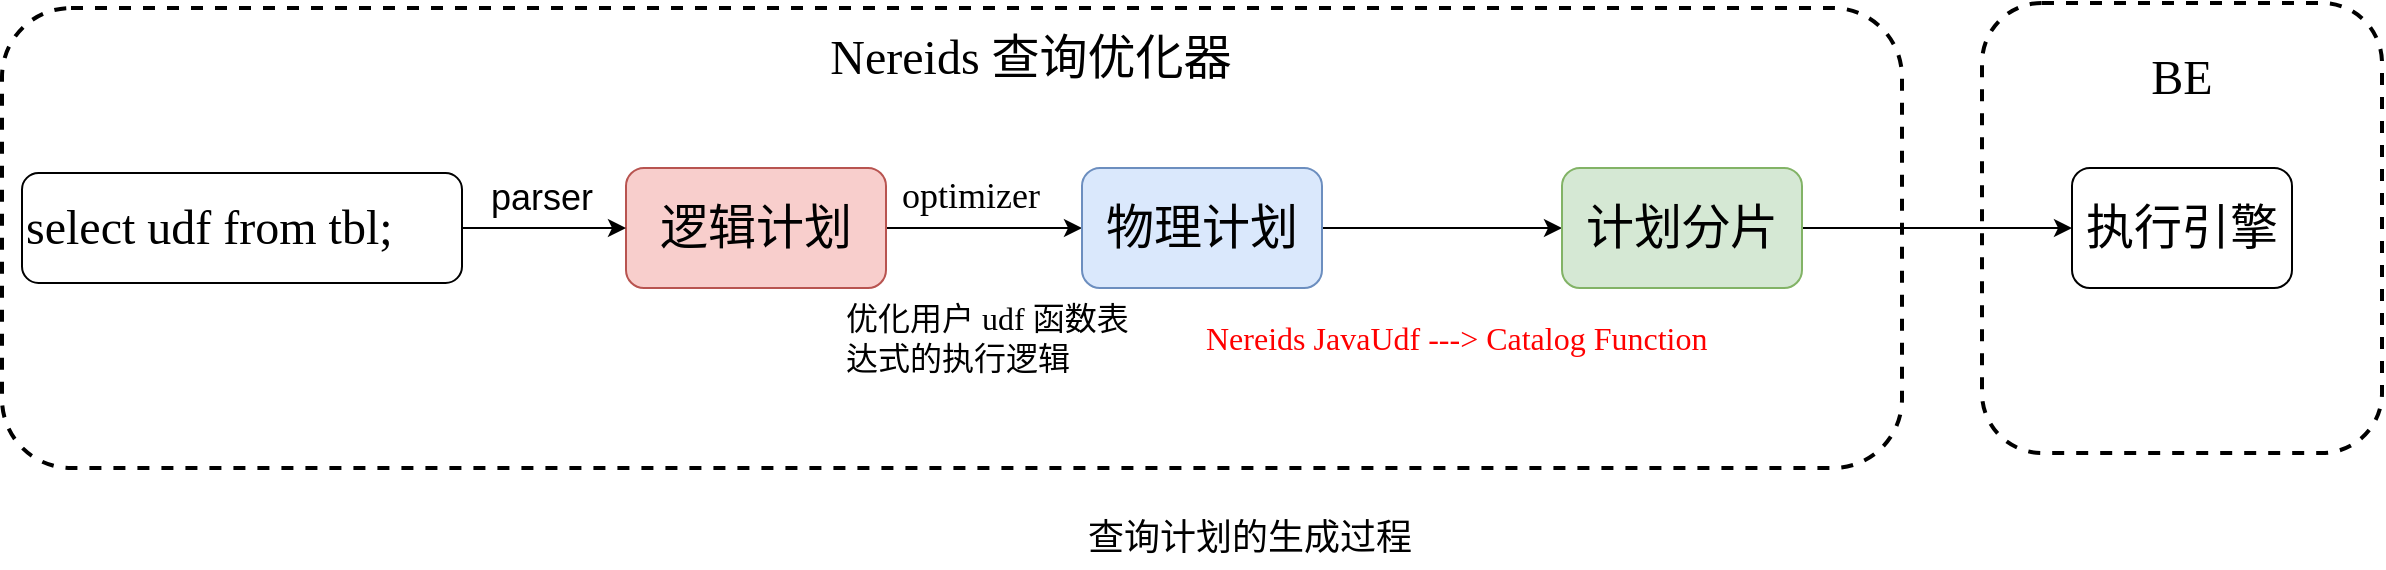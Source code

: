 <mxfile version="24.1.0" type="device" pages="4">
  <diagram name="doris-1" id="I9UAZyholPvYavsODyDd">
    <mxGraphModel dx="2261" dy="836" grid="1" gridSize="10" guides="1" tooltips="1" connect="1" arrows="1" fold="1" page="1" pageScale="1" pageWidth="827" pageHeight="1169" math="0" shadow="0">
      <root>
        <mxCell id="0" />
        <mxCell id="1" parent="0" />
        <mxCell id="Kq8y0riaq3eOxKgUJ4Hc-30" value="" style="rounded=1;whiteSpace=wrap;html=1;fillColor=none;dashed=1;strokeWidth=2;" parent="1" vertex="1">
          <mxGeometry x="920" y="187.5" width="200" height="225" as="geometry" />
        </mxCell>
        <mxCell id="Kq8y0riaq3eOxKgUJ4Hc-13" value="" style="rounded=1;whiteSpace=wrap;html=1;fillColor=none;dashed=1;strokeWidth=2;" parent="1" vertex="1">
          <mxGeometry x="-70" y="190" width="950" height="230" as="geometry" />
        </mxCell>
        <mxCell id="Kq8y0riaq3eOxKgUJ4Hc-14" value="" style="edgeStyle=orthogonalEdgeStyle;rounded=0;orthogonalLoop=1;jettySize=auto;html=1;" parent="1" source="Kq8y0riaq3eOxKgUJ4Hc-15" target="Kq8y0riaq3eOxKgUJ4Hc-17" edge="1">
          <mxGeometry relative="1" as="geometry" />
        </mxCell>
        <mxCell id="Kq8y0riaq3eOxKgUJ4Hc-15" value="逻辑计划" style="rounded=1;whiteSpace=wrap;html=1;fillColor=#f8cecc;fontFamily=阿里巴巴普惠体;fontSize=24;strokeColor=#b85450;" parent="1" vertex="1">
          <mxGeometry x="242" y="270" width="130" height="60" as="geometry" />
        </mxCell>
        <mxCell id="Kq8y0riaq3eOxKgUJ4Hc-16" value="" style="edgeStyle=orthogonalEdgeStyle;rounded=0;orthogonalLoop=1;jettySize=auto;html=1;" parent="1" source="Kq8y0riaq3eOxKgUJ4Hc-17" target="Kq8y0riaq3eOxKgUJ4Hc-18" edge="1">
          <mxGeometry relative="1" as="geometry" />
        </mxCell>
        <mxCell id="Kq8y0riaq3eOxKgUJ4Hc-17" value="物理计划" style="rounded=1;whiteSpace=wrap;html=1;fillColor=#dae8fc;fontFamily=阿里巴巴普惠体;fontSize=24;strokeColor=#6c8ebf;" parent="1" vertex="1">
          <mxGeometry x="470" y="270" width="120" height="60" as="geometry" />
        </mxCell>
        <mxCell id="Kq8y0riaq3eOxKgUJ4Hc-29" value="" style="edgeStyle=orthogonalEdgeStyle;rounded=0;orthogonalLoop=1;jettySize=auto;html=1;" parent="1" source="Kq8y0riaq3eOxKgUJ4Hc-18" target="Kq8y0riaq3eOxKgUJ4Hc-28" edge="1">
          <mxGeometry relative="1" as="geometry" />
        </mxCell>
        <mxCell id="Kq8y0riaq3eOxKgUJ4Hc-18" value="计划分片" style="rounded=1;whiteSpace=wrap;html=1;fillColor=#d5e8d4;fontFamily=阿里巴巴普惠体;fontSize=24;strokeColor=#82b366;" parent="1" vertex="1">
          <mxGeometry x="710" y="270" width="120" height="60" as="geometry" />
        </mxCell>
        <mxCell id="Kq8y0riaq3eOxKgUJ4Hc-19" value="&lt;font style=&quot;font-size: 24px;&quot; face=&quot;阿里巴巴普惠体&quot;&gt;Nereids 查询优化器&lt;/font&gt;" style="text;html=1;align=center;verticalAlign=middle;whiteSpace=wrap;rounded=0;" parent="1" vertex="1">
          <mxGeometry x="329" y="200" width="231" height="30" as="geometry" />
        </mxCell>
        <mxCell id="Kq8y0riaq3eOxKgUJ4Hc-20" value="" style="edgeStyle=orthogonalEdgeStyle;rounded=0;orthogonalLoop=1;jettySize=auto;html=1;" parent="1" source="Kq8y0riaq3eOxKgUJ4Hc-21" target="Kq8y0riaq3eOxKgUJ4Hc-15" edge="1">
          <mxGeometry relative="1" as="geometry" />
        </mxCell>
        <mxCell id="Kq8y0riaq3eOxKgUJ4Hc-21" value="&lt;font face=&quot;阿里巴巴普惠体&quot; style=&quot;font-size: 24px;&quot;&gt;select udf from tbl;&lt;/font&gt;" style="rounded=1;whiteSpace=wrap;html=1;fillColor=none;align=left;" parent="1" vertex="1">
          <mxGeometry x="-60" y="272.5" width="220" height="55" as="geometry" />
        </mxCell>
        <mxCell id="Kq8y0riaq3eOxKgUJ4Hc-22" value="&lt;font face=&quot;阿里巴巴普惠体&quot; style=&quot;font-size: 16px;&quot;&gt;优化用户 udf 函数表达式的执行逻辑&lt;/font&gt;" style="text;html=1;align=left;verticalAlign=middle;whiteSpace=wrap;rounded=0;" parent="1" vertex="1">
          <mxGeometry x="350" y="340" width="156" height="30" as="geometry" />
        </mxCell>
        <mxCell id="Kq8y0riaq3eOxKgUJ4Hc-23" value="&lt;font style=&quot;font-size: 18px;&quot; face=&quot;阿里巴巴普惠体&quot;&gt;查询计划的生成过程&lt;/font&gt;" style="text;html=1;align=center;verticalAlign=middle;whiteSpace=wrap;rounded=0;" parent="1" vertex="1">
          <mxGeometry x="414" y="440" width="280" height="30" as="geometry" />
        </mxCell>
        <mxCell id="Kq8y0riaq3eOxKgUJ4Hc-24" value="&lt;font style=&quot;font-size: 18px;&quot;&gt;parser&lt;/font&gt;" style="text;html=1;align=center;verticalAlign=middle;whiteSpace=wrap;rounded=0;" parent="1" vertex="1">
          <mxGeometry x="170" y="270" width="60" height="30" as="geometry" />
        </mxCell>
        <mxCell id="Kq8y0riaq3eOxKgUJ4Hc-27" value="&lt;font color=&quot;#ff0000&quot; style=&quot;font-size: 16px;&quot;&gt;&lt;font face=&quot;阿里巴巴普惠体&quot; style=&quot;font-size: 16px;&quot;&gt;Nereids JavaUdf&amp;nbsp;&lt;/font&gt;&lt;span style=&quot;background-color: initial; font-family: 阿里巴巴普惠体;&quot;&gt;---&amp;gt; Catalog Function&lt;/span&gt;&lt;/font&gt;" style="text;html=1;align=left;verticalAlign=middle;whiteSpace=wrap;rounded=0;" parent="1" vertex="1">
          <mxGeometry x="530" y="330" width="340" height="50" as="geometry" />
        </mxCell>
        <mxCell id="Kq8y0riaq3eOxKgUJ4Hc-28" value="执行引擎" style="rounded=1;whiteSpace=wrap;html=1;fillColor=none;fontFamily=阿里巴巴普惠体;fontSize=24;" parent="1" vertex="1">
          <mxGeometry x="965" y="270" width="110" height="60" as="geometry" />
        </mxCell>
        <mxCell id="Kq8y0riaq3eOxKgUJ4Hc-31" value="&lt;font style=&quot;font-size: 24px;&quot; face=&quot;阿里巴巴普惠体&quot;&gt;BE&lt;/font&gt;" style="text;html=1;align=center;verticalAlign=middle;whiteSpace=wrap;rounded=0;" parent="1" vertex="1">
          <mxGeometry x="935" y="210" width="170" height="30" as="geometry" />
        </mxCell>
        <mxCell id="CryGEe6n-N_FEWvVCqmS-1" value="&lt;font face=&quot;阿里巴巴普惠体&quot; style=&quot;font-size: 18px;&quot;&gt;optimizer&lt;/font&gt;" style="text;html=1;align=left;verticalAlign=middle;whiteSpace=wrap;rounded=0;" vertex="1" parent="1">
          <mxGeometry x="378" y="269" width="96" height="30" as="geometry" />
        </mxCell>
      </root>
    </mxGraphModel>
  </diagram>
  <diagram id="z9z1p3-_g5BCZ5W2uru1" name="doris-2">
    <mxGraphModel dx="2261" dy="836" grid="1" gridSize="10" guides="1" tooltips="1" connect="1" arrows="1" fold="1" page="1" pageScale="1" pageWidth="827" pageHeight="1169" math="0" shadow="0">
      <root>
        <mxCell id="0" />
        <mxCell id="1" parent="0" />
        <mxCell id="kPFcNVbbVl1tSAIDetyN-2" value="" style="rounded=1;whiteSpace=wrap;html=1;fillColor=none;dashed=1;strokeWidth=2;strokeColor=#FF0000;" parent="1" vertex="1">
          <mxGeometry x="135.5" y="200" width="764.5" height="340" as="geometry" />
        </mxCell>
        <mxCell id="kPFcNVbbVl1tSAIDetyN-3" value="" style="edgeStyle=orthogonalEdgeStyle;rounded=0;orthogonalLoop=1;jettySize=auto;html=1;" parent="1" source="kPFcNVbbVl1tSAIDetyN-4" target="kPFcNVbbVl1tSAIDetyN-6" edge="1">
          <mxGeometry relative="1" as="geometry" />
        </mxCell>
        <mxCell id="kPFcNVbbVl1tSAIDetyN-4" value="数据类型转换" style="rounded=1;whiteSpace=wrap;html=1;fillColor=none;fontFamily=阿里巴巴普惠体;fontSize=24;" parent="1" vertex="1">
          <mxGeometry x="180" y="270" width="160" height="60" as="geometry" />
        </mxCell>
        <mxCell id="kPFcNVbbVl1tSAIDetyN-5" value="" style="edgeStyle=orthogonalEdgeStyle;rounded=0;orthogonalLoop=1;jettySize=auto;html=1;" parent="1" source="kPFcNVbbVl1tSAIDetyN-6" target="kPFcNVbbVl1tSAIDetyN-8" edge="1">
          <mxGeometry relative="1" as="geometry" />
        </mxCell>
        <mxCell id="kPFcNVbbVl1tSAIDetyN-22" value="" style="edgeStyle=orthogonalEdgeStyle;rounded=0;orthogonalLoop=1;jettySize=auto;html=1;" parent="1" edge="1">
          <mxGeometry relative="1" as="geometry">
            <mxPoint x="444" y="330" as="sourcePoint" />
            <mxPoint x="444" y="430" as="targetPoint" />
          </mxGeometry>
        </mxCell>
        <mxCell id="kPFcNVbbVl1tSAIDetyN-6" value="执行 UDF 计算" style="rounded=1;whiteSpace=wrap;html=1;fillColor=none;fontFamily=阿里巴巴普惠体;fontSize=24;" parent="1" vertex="1">
          <mxGeometry x="390" y="270" width="180" height="60" as="geometry" />
        </mxCell>
        <mxCell id="kPFcNVbbVl1tSAIDetyN-7" value="" style="edgeStyle=orthogonalEdgeStyle;rounded=0;orthogonalLoop=1;jettySize=auto;html=1;entryX=0.5;entryY=1;entryDx=0;entryDy=0;" parent="1" target="kPFcNVbbVl1tSAIDetyN-11" edge="1">
          <mxGeometry relative="1" as="geometry">
            <mxPoint x="700" y="330" as="sourcePoint" />
            <mxPoint x="25" y="329.75" as="targetPoint" />
            <Array as="points">
              <mxPoint x="700" y="520" />
              <mxPoint x="25" y="520" />
            </Array>
          </mxGeometry>
        </mxCell>
        <mxCell id="kPFcNVbbVl1tSAIDetyN-8" value="回填计算结果" style="rounded=1;whiteSpace=wrap;html=1;fillColor=none;fontFamily=阿里巴巴普惠体;fontSize=24;" parent="1" vertex="1">
          <mxGeometry x="610" y="270" width="160" height="60" as="geometry" />
        </mxCell>
        <mxCell id="kPFcNVbbVl1tSAIDetyN-9" value="&lt;font face=&quot;阿里巴巴普惠体&quot;&gt;&lt;span style=&quot;font-size: 24px;&quot;&gt;JniConnector&lt;/span&gt;&lt;/font&gt;" style="text;html=1;align=center;verticalAlign=middle;whiteSpace=wrap;rounded=0;" parent="1" vertex="1">
          <mxGeometry x="400" y="210" width="231" height="30" as="geometry" />
        </mxCell>
        <mxCell id="kPFcNVbbVl1tSAIDetyN-10" value="" style="edgeStyle=orthogonalEdgeStyle;rounded=0;orthogonalLoop=1;jettySize=auto;html=1;" parent="1" source="kPFcNVbbVl1tSAIDetyN-11" target="kPFcNVbbVl1tSAIDetyN-4" edge="1">
          <mxGeometry relative="1" as="geometry" />
        </mxCell>
        <mxCell id="kPFcNVbbVl1tSAIDetyN-11" value="&lt;font face=&quot;阿里巴巴普惠体&quot; style=&quot;font-size: 24px;&quot;&gt;初始数据块&lt;/font&gt;" style="rounded=1;whiteSpace=wrap;html=1;fillColor=none;align=left;" parent="1" vertex="1">
          <mxGeometry x="-40" y="266.25" width="130" height="67.5" as="geometry" />
        </mxCell>
        <mxCell id="kPFcNVbbVl1tSAIDetyN-13" value="&lt;font face=&quot;阿里巴巴普惠体&quot;&gt;&lt;span style=&quot;font-size: 18px;&quot;&gt;Java UDF 的计算过程&lt;/span&gt;&lt;/font&gt;" style="text;html=1;align=center;verticalAlign=middle;whiteSpace=wrap;rounded=0;" parent="1" vertex="1">
          <mxGeometry x="330" y="555" width="280" height="30" as="geometry" />
        </mxCell>
        <mxCell id="kPFcNVbbVl1tSAIDetyN-17" value="&lt;font style=&quot;font-size: 24px;&quot; face=&quot;阿里巴巴普惠体&quot;&gt;JVM&lt;/font&gt;" style="text;html=1;align=center;verticalAlign=middle;whiteSpace=wrap;rounded=1;fillColor=#60a917;strokeColor=#2D7600;fontColor=#ffffff;" parent="1" vertex="1">
          <mxGeometry x="730" y="480" width="140" height="50" as="geometry" />
        </mxCell>
        <mxCell id="kPFcNVbbVl1tSAIDetyN-21" value="UdfExector 执行类中的 evaluate 方法" style="rounded=1;whiteSpace=wrap;html=1;fillColor=#ffcd28;fontFamily=阿里巴巴普惠体;fontSize=24;align=left;strokeColor=#d79b00;gradientColor=#ffa500;" parent="1" vertex="1">
          <mxGeometry x="270" y="430" width="420" height="60" as="geometry" />
        </mxCell>
        <mxCell id="kPFcNVbbVl1tSAIDetyN-23" value="" style="endArrow=classic;html=1;rounded=0;exitX=0.595;exitY=-0.067;exitDx=0;exitDy=0;exitPerimeter=0;" parent="1" edge="1">
          <mxGeometry width="50" height="50" relative="1" as="geometry">
            <mxPoint x="521.0" y="428.49" as="sourcePoint" />
            <mxPoint x="521.1" y="332.51" as="targetPoint" />
          </mxGeometry>
        </mxCell>
        <mxCell id="kPFcNVbbVl1tSAIDetyN-24" value="&lt;font style=&quot;font-size: 20px;&quot;&gt;调用&lt;/font&gt;" style="text;html=1;align=center;verticalAlign=middle;whiteSpace=wrap;rounded=0;" parent="1" vertex="1">
          <mxGeometry x="390" y="365.5" width="60" height="30" as="geometry" />
        </mxCell>
        <mxCell id="kPFcNVbbVl1tSAIDetyN-26" value="&lt;font style=&quot;font-size: 20px;&quot;&gt;返回结果地址&lt;/font&gt;" style="text;html=1;align=center;verticalAlign=middle;whiteSpace=wrap;rounded=0;" parent="1" vertex="1">
          <mxGeometry x="464" y="365.5" width="60" height="30" as="geometry" />
        </mxCell>
        <mxCell id="kPFcNVbbVl1tSAIDetyN-28" value="1" style="ellipse;whiteSpace=wrap;html=1;aspect=fixed;fillColor=none;" parent="1" vertex="1">
          <mxGeometry x="150" y="270" width="25.5" height="25.5" as="geometry" />
        </mxCell>
        <mxCell id="kPFcNVbbVl1tSAIDetyN-29" value="2" style="ellipse;whiteSpace=wrap;html=1;aspect=fixed;fillColor=none;" parent="1" vertex="1">
          <mxGeometry x="350" y="266.25" width="25.5" height="25.5" as="geometry" />
        </mxCell>
        <mxCell id="kPFcNVbbVl1tSAIDetyN-30" value="3" style="ellipse;whiteSpace=wrap;html=1;aspect=fixed;fillColor=none;" parent="1" vertex="1">
          <mxGeometry x="408" y="340" width="25.5" height="25.5" as="geometry" />
        </mxCell>
        <mxCell id="kPFcNVbbVl1tSAIDetyN-31" value="4" style="ellipse;whiteSpace=wrap;html=1;aspect=fixed;fillColor=none;" parent="1" vertex="1">
          <mxGeometry x="530" y="340" width="25.5" height="25.5" as="geometry" />
        </mxCell>
        <mxCell id="kPFcNVbbVl1tSAIDetyN-32" value="5" style="ellipse;whiteSpace=wrap;html=1;aspect=fixed;fillColor=none;" parent="1" vertex="1">
          <mxGeometry x="574" y="304.5" width="25.5" height="25.5" as="geometry" />
        </mxCell>
      </root>
    </mxGraphModel>
  </diagram>
  <diagram id="GrOMDFhv2JeXY3KH7n9Z" name="sr-select-1">
    <mxGraphModel dx="2261" dy="836" grid="1" gridSize="10" guides="1" tooltips="1" connect="1" arrows="1" fold="1" page="1" pageScale="1" pageWidth="827" pageHeight="1169" math="0" shadow="0">
      <root>
        <mxCell id="0" />
        <mxCell id="1" parent="0" />
        <mxCell id="UNgqLyzk2mrtrdei0tpV-2" value="" style="rounded=1;whiteSpace=wrap;html=1;fillColor=none;dashed=1;strokeWidth=2;" vertex="1" parent="1">
          <mxGeometry x="60" y="180" width="800" height="190" as="geometry" />
        </mxCell>
        <mxCell id="UNgqLyzk2mrtrdei0tpV-19" value="" style="rounded=1;whiteSpace=wrap;html=1;fillColor=none;fontFamily=阿里巴巴普惠体;fontSize=24;dashed=1;strokeColor=#FF0000;strokeWidth=2;" vertex="1" parent="1">
          <mxGeometry x="280" y="220" width="530" height="130" as="geometry" />
        </mxCell>
        <mxCell id="UNgqLyzk2mrtrdei0tpV-1" value="" style="rounded=1;whiteSpace=wrap;html=1;fillColor=none;dashed=1;strokeWidth=2;" vertex="1" parent="1">
          <mxGeometry x="910" y="180" width="200" height="190" as="geometry" />
        </mxCell>
        <mxCell id="UNgqLyzk2mrtrdei0tpV-20" value="" style="edgeStyle=orthogonalEdgeStyle;rounded=0;orthogonalLoop=1;jettySize=auto;html=1;entryX=0;entryY=0.5;entryDx=0;entryDy=0;" edge="1" parent="1" source="UNgqLyzk2mrtrdei0tpV-4" target="UNgqLyzk2mrtrdei0tpV-6">
          <mxGeometry relative="1" as="geometry" />
        </mxCell>
        <mxCell id="UNgqLyzk2mrtrdei0tpV-4" value="逻辑计划" style="rounded=1;whiteSpace=wrap;html=1;fillColor=#f8cecc;fontFamily=阿里巴巴普惠体;fontSize=24;strokeColor=#b85450;" vertex="1" parent="1">
          <mxGeometry x="304" y="275" width="110" height="50" as="geometry" />
        </mxCell>
        <mxCell id="UNgqLyzk2mrtrdei0tpV-5" value="" style="edgeStyle=orthogonalEdgeStyle;rounded=0;orthogonalLoop=1;jettySize=auto;html=1;" edge="1" parent="1" source="UNgqLyzk2mrtrdei0tpV-6" target="UNgqLyzk2mrtrdei0tpV-8">
          <mxGeometry relative="1" as="geometry" />
        </mxCell>
        <mxCell id="UNgqLyzk2mrtrdei0tpV-6" value="物理计划" style="rounded=1;whiteSpace=wrap;html=1;fillColor=#dae8fc;fontFamily=阿里巴巴普惠体;fontSize=24;strokeColor=#6c8ebf;" vertex="1" parent="1">
          <mxGeometry x="490" y="275" width="100" height="50" as="geometry" />
        </mxCell>
        <mxCell id="UNgqLyzk2mrtrdei0tpV-7" value="" style="edgeStyle=orthogonalEdgeStyle;rounded=0;orthogonalLoop=1;jettySize=auto;html=1;" edge="1" parent="1" source="UNgqLyzk2mrtrdei0tpV-8" target="UNgqLyzk2mrtrdei0tpV-16">
          <mxGeometry relative="1" as="geometry" />
        </mxCell>
        <mxCell id="UNgqLyzk2mrtrdei0tpV-8" value="计划分片" style="rounded=1;whiteSpace=wrap;html=1;fillColor=#d5e8d4;fontFamily=阿里巴巴普惠体;fontSize=24;strokeColor=#82b366;" vertex="1" parent="1">
          <mxGeometry x="670" y="275" width="120" height="50" as="geometry" />
        </mxCell>
        <mxCell id="UNgqLyzk2mrtrdei0tpV-9" value="&lt;font style=&quot;font-size: 24px;&quot; face=&quot;阿里巴巴普惠体&quot;&gt;FE&lt;/font&gt;" style="text;html=1;align=center;verticalAlign=middle;whiteSpace=wrap;rounded=0;" vertex="1" parent="1">
          <mxGeometry x="354.5" y="185.5" width="231" height="30" as="geometry" />
        </mxCell>
        <mxCell id="UNgqLyzk2mrtrdei0tpV-27" value="" style="edgeStyle=orthogonalEdgeStyle;rounded=0;orthogonalLoop=1;jettySize=auto;html=1;" edge="1" parent="1" source="UNgqLyzk2mrtrdei0tpV-11" target="UNgqLyzk2mrtrdei0tpV-21">
          <mxGeometry relative="1" as="geometry">
            <Array as="points">
              <mxPoint x="50" y="300" />
              <mxPoint x="50" y="300" />
            </Array>
          </mxGeometry>
        </mxCell>
        <mxCell id="UNgqLyzk2mrtrdei0tpV-11" value="&lt;font face=&quot;阿里巴巴普惠体&quot;&gt;&lt;span style=&quot;font-size: 24px;&quot;&gt;SQL 语句&lt;/span&gt;&lt;/font&gt;" style="rounded=1;whiteSpace=wrap;html=1;fillColor=none;align=left;" vertex="1" parent="1">
          <mxGeometry x="-100" y="270" width="110" height="55" as="geometry" />
        </mxCell>
        <mxCell id="UNgqLyzk2mrtrdei0tpV-13" value="&lt;font style=&quot;font-size: 20px;&quot; face=&quot;阿里巴巴普惠体&quot;&gt;查询计划的生成过程&lt;/font&gt;" style="text;html=1;align=center;verticalAlign=middle;whiteSpace=wrap;rounded=0;" vertex="1" parent="1">
          <mxGeometry x="400" y="390" width="280" height="30" as="geometry" />
        </mxCell>
        <mxCell id="UNgqLyzk2mrtrdei0tpV-16" value="执行器" style="rounded=1;whiteSpace=wrap;html=1;fillColor=none;fontFamily=阿里巴巴普惠体;fontSize=24;" vertex="1" parent="1">
          <mxGeometry x="955" y="270" width="110" height="60" as="geometry" />
        </mxCell>
        <mxCell id="UNgqLyzk2mrtrdei0tpV-17" value="&lt;font style=&quot;font-size: 24px;&quot; face=&quot;阿里巴巴普惠体&quot;&gt;BE&lt;/font&gt;" style="text;html=1;align=center;verticalAlign=middle;whiteSpace=wrap;rounded=0;" vertex="1" parent="1">
          <mxGeometry x="925" y="190" width="170" height="30" as="geometry" />
        </mxCell>
        <mxCell id="UNgqLyzk2mrtrdei0tpV-23" value="" style="edgeStyle=orthogonalEdgeStyle;rounded=0;orthogonalLoop=1;jettySize=auto;html=1;" edge="1" parent="1" source="UNgqLyzk2mrtrdei0tpV-21" target="UNgqLyzk2mrtrdei0tpV-4">
          <mxGeometry relative="1" as="geometry">
            <Array as="points">
              <mxPoint x="210" y="300" />
              <mxPoint x="210" y="300" />
            </Array>
          </mxGeometry>
        </mxCell>
        <mxCell id="UNgqLyzk2mrtrdei0tpV-21" value="&lt;font face=&quot;阿里巴巴普惠体&quot;&gt;&lt;span style=&quot;font-size: 24px;&quot;&gt;解析器&lt;/span&gt;&lt;/font&gt;" style="rounded=1;whiteSpace=wrap;html=1;fillColor=none;align=center;" vertex="1" parent="1">
          <mxGeometry x="100" y="270" width="100" height="55" as="geometry" />
        </mxCell>
        <mxCell id="q2s5SrwICU1VnTQCqI9m-2" value="&lt;font style=&quot;font-size: 24px;&quot;&gt;查询优化器&lt;/font&gt;" style="text;html=1;align=center;verticalAlign=middle;whiteSpace=wrap;rounded=0;" vertex="1" parent="1">
          <mxGeometry x="490" y="230" width="140" height="30" as="geometry" />
        </mxCell>
        <mxCell id="q2s5SrwICU1VnTQCqI9m-3" value="&lt;font style=&quot;font-size: 18px;&quot;&gt;stmts&lt;/font&gt;" style="text;html=1;align=center;verticalAlign=middle;whiteSpace=wrap;rounded=0;" vertex="1" parent="1">
          <mxGeometry x="170" y="270" width="140" height="30" as="geometry" />
        </mxCell>
        <mxCell id="q2s5SrwICU1VnTQCqI9m-4" style="edgeStyle=orthogonalEdgeStyle;rounded=0;orthogonalLoop=1;jettySize=auto;html=1;exitX=0.5;exitY=1;exitDx=0;exitDy=0;" edge="1" parent="1" source="q2s5SrwICU1VnTQCqI9m-3" target="q2s5SrwICU1VnTQCqI9m-3">
          <mxGeometry relative="1" as="geometry" />
        </mxCell>
        <mxCell id="eYN-DQEmPaUewtJaUyW4-1" value="&lt;font style=&quot;font-size: 18px;&quot;&gt;optimizer&lt;/font&gt;" style="text;html=1;align=center;verticalAlign=middle;whiteSpace=wrap;rounded=0;" vertex="1" parent="1">
          <mxGeometry x="381" y="260" width="140" height="30" as="geometry" />
        </mxCell>
      </root>
    </mxGraphModel>
  </diagram>
  <diagram id="2kukBNOOWZp16SmWJUf-" name="sr-select-2">
    <mxGraphModel dx="1434" dy="836" grid="1" gridSize="10" guides="1" tooltips="1" connect="1" arrows="1" fold="1" page="1" pageScale="1" pageWidth="827" pageHeight="1169" math="0" shadow="0">
      <root>
        <mxCell id="0" />
        <mxCell id="1" parent="0" />
        <mxCell id="uwU7vMVFGhaXeOI84t0g-1" value="&lt;div&gt;&lt;span style=&quot;font-size: 16px; text-align: left;&quot;&gt;StmtExecutor.java&lt;/span&gt;&lt;span style=&quot;font-size: 20px;&quot;&gt;&lt;b&gt;&lt;br&gt;&lt;/b&gt;&lt;/span&gt;&lt;/div&gt;&lt;span style=&quot;font-size: 20px;&quot;&gt;&lt;b&gt;handleDdlStmt&lt;/b&gt;&lt;/span&gt;" style="whiteSpace=wrap;html=1;rounded=1;fillColor=none;" vertex="1" parent="1">
          <mxGeometry x="575.5" y="289" width="170" height="60" as="geometry" />
        </mxCell>
        <mxCell id="uwU7vMVFGhaXeOI84t0g-9" value="" style="edgeStyle=orthogonalEdgeStyle;rounded=0;orthogonalLoop=1;jettySize=auto;html=1;exitX=0.5;exitY=1;exitDx=0;exitDy=0;entryX=0.465;entryY=0;entryDx=0;entryDy=0;entryPerimeter=0;" edge="1" parent="1">
          <mxGeometry relative="1" as="geometry">
            <Array as="points">
              <mxPoint x="429.95" y="250" />
              <mxPoint x="238.95" y="250" />
            </Array>
            <mxPoint x="429.95" y="214" as="sourcePoint" />
            <mxPoint x="239.0" y="289" as="targetPoint" />
          </mxGeometry>
        </mxCell>
        <mxCell id="uwU7vMVFGhaXeOI84t0g-10" value="" style="edgeStyle=orthogonalEdgeStyle;rounded=0;orthogonalLoop=1;jettySize=auto;html=1;exitX=0.5;exitY=1;exitDx=0;exitDy=0;" edge="1" parent="1" source="uwU7vMVFGhaXeOI84t0g-11">
          <mxGeometry relative="1" as="geometry">
            <mxPoint x="386" y="214" as="sourcePoint" />
            <mxPoint x="661" y="290" as="targetPoint" />
            <Array as="points">
              <mxPoint x="430" y="214" />
              <mxPoint x="430" y="250" />
              <mxPoint x="661" y="250" />
            </Array>
          </mxGeometry>
        </mxCell>
        <mxCell id="uwU7vMVFGhaXeOI84t0g-11" value="&lt;div&gt;&lt;font style=&quot;font-size: 20px;&quot;&gt;&lt;span style=&quot;font-size: 16px; text-align: left;&quot;&gt;StmtExecutor.java&lt;/span&gt;&lt;b&gt;&lt;br&gt;&lt;/b&gt;&lt;/font&gt;&lt;/div&gt;&lt;font style=&quot;font-size: 20px;&quot;&gt;&lt;b&gt;executor.execute()&lt;/b&gt;&lt;/font&gt;" style="whiteSpace=wrap;html=1;rounded=1;fillColor=none;" vertex="1" parent="1">
          <mxGeometry x="328" y="154" width="200" height="60" as="geometry" />
        </mxCell>
        <mxCell id="jHsMRX3hWR23RiZM99Ky-5" value="" style="edgeStyle=orthogonalEdgeStyle;rounded=0;orthogonalLoop=1;jettySize=auto;html=1;entryX=0.405;entryY=-0.071;entryDx=0;entryDy=0;entryPerimeter=0;" edge="1" parent="1" source="uwU7vMVFGhaXeOI84t0g-14" target="jHsMRX3hWR23RiZM99Ky-4">
          <mxGeometry relative="1" as="geometry">
            <mxPoint x="200" y="370" as="targetPoint" />
            <Array as="points">
              <mxPoint x="237" y="380" />
              <mxPoint x="130" y="380" />
            </Array>
          </mxGeometry>
        </mxCell>
        <mxCell id="HdG2dp41o8D68gwFHXf_-4" style="edgeStyle=orthogonalEdgeStyle;rounded=0;orthogonalLoop=1;jettySize=auto;html=1;entryX=0.502;entryY=-0.107;entryDx=0;entryDy=0;entryPerimeter=0;" edge="1" parent="1" source="uwU7vMVFGhaXeOI84t0g-14" target="jHsMRX3hWR23RiZM99Ky-6">
          <mxGeometry relative="1" as="geometry">
            <mxPoint x="386" y="420" as="targetPoint" />
            <Array as="points">
              <mxPoint x="237" y="380" />
              <mxPoint x="386" y="380" />
            </Array>
          </mxGeometry>
        </mxCell>
        <mxCell id="uwU7vMVFGhaXeOI84t0g-14" value="&lt;div&gt;&lt;font style=&quot;font-size: 20px;&quot;&gt;&lt;span style=&quot;font-size: 16px;&quot;&gt;StatementPlanner.java&lt;/span&gt;&lt;b&gt;&lt;br&gt;&lt;/b&gt;&lt;/font&gt;&lt;/div&gt;&lt;font style=&quot;font-size: 20px;&quot;&gt;&lt;b&gt;plan&lt;/b&gt;&lt;/font&gt;" style="whiteSpace=wrap;html=1;rounded=1;fillColor=none;" vertex="1" parent="1">
          <mxGeometry x="158" y="289" width="170" height="56" as="geometry" />
        </mxCell>
        <mxCell id="uwU7vMVFGhaXeOI84t0g-19" value="&lt;div&gt;&lt;font style=&quot;font-size: 20px;&quot;&gt;&lt;span style=&quot;color: rgb(255, 0, 0); font-size: 16px;&quot;&gt;SelectAnalyzer.java&lt;/span&gt;&lt;b&gt;&lt;br&gt;&lt;/b&gt;&lt;/font&gt;&lt;/div&gt;&lt;font style=&quot;font-size: 20px;&quot;&gt;&lt;b&gt;analyze&lt;/b&gt;&lt;/font&gt;" style="whiteSpace=wrap;html=1;rounded=1;fillColor=none;" vertex="1" parent="1">
          <mxGeometry x="71.13" y="640" width="150.25" height="55" as="geometry" />
        </mxCell>
        <mxCell id="uwU7vMVFGhaXeOI84t0g-24" value="&lt;div style=&quot;&quot; class=&quot;lake-content&quot;&gt;&lt;h3 style=&quot;line-height: 28px; margin: 16px 0px 5px;&quot; data-lake-index-type=&quot;2&quot; id=&quot;pqNoD&quot;&gt;&lt;font size=&quot;1&quot;&gt;&lt;/font&gt;&lt;div class=&quot;lake-content&quot;&gt;&lt;span class=&quot;ne-text&quot;&gt;&lt;font style=&quot;font-size: 20px;&quot;&gt;&lt;span style=&quot;font-size: 16px; font-weight: 400;&quot;&gt;DefaultCoordinator.java&lt;/span&gt;&lt;/font&gt;&lt;/span&gt;&lt;/div&gt;&lt;div class=&quot;lake-content&quot;&gt;&lt;span style=&quot;font-size: 20px; background-color: initial;&quot;&gt;startScheduling&lt;/span&gt;&lt;/div&gt;&lt;/h3&gt;&lt;/div&gt;" style="whiteSpace=wrap;html=1;rounded=1;fillColor=none;" vertex="1" parent="1">
          <mxGeometry x="560" y="389" width="210" height="60" as="geometry" />
        </mxCell>
        <mxCell id="uwU7vMVFGhaXeOI84t0g-28" value="&lt;font style=&quot;font-size: 30px;&quot;&gt;SR-&lt;/font&gt;&lt;span style=&quot;font-size: 30px; background-color: initial;&quot;&gt;select&lt;/span&gt;" style="rounded=1;whiteSpace=wrap;html=1;fillColor=#f8cecc;strokeColor=#b85450;" vertex="1" parent="1">
          <mxGeometry x="3" y="104" width="140" height="50" as="geometry" />
        </mxCell>
        <mxCell id="uwU7vMVFGhaXeOI84t0g-30" value="&lt;font style=&quot;font-size: 16px;&quot;&gt;ExecPlan&lt;/font&gt;" style="text;html=1;align=left;verticalAlign=middle;whiteSpace=wrap;rounded=0;fontSize=12;" vertex="1" parent="1">
          <mxGeometry x="586" y="254" width="95" height="30" as="geometry" />
        </mxCell>
        <mxCell id="uwU7vMVFGhaXeOI84t0g-33" value="&lt;div class=&quot;lake-content&quot;&gt;&lt;font size=&quot;1&quot;&gt;&lt;b&gt;&lt;/b&gt;&lt;/font&gt;&lt;div class=&quot;lake-content&quot;&gt;&lt;span class=&quot;ne-text&quot;&gt;&lt;font style=&quot;font-size: 20px;&quot;&gt;&lt;span style=&quot;font-size: 16px; background-color: initial;&quot;&gt;QueryAnalyzer&lt;/span&gt;&lt;span style=&quot;font-size: 16px;&quot;&gt;.java&lt;/span&gt;&lt;b&gt;&lt;br&gt;&lt;/b&gt;&lt;/font&gt;&lt;/span&gt;&lt;/div&gt;&lt;div class=&quot;lake-content&quot;&gt;&lt;span class=&quot;ne-text&quot;&gt;&lt;font style=&quot;font-size: 20px;&quot;&gt;&lt;b&gt;visitSelect&lt;/b&gt;&lt;/font&gt;&lt;/span&gt;&lt;/div&gt;&lt;/div&gt;" style="whiteSpace=wrap;html=1;rounded=1;fillColor=none;" vertex="1" parent="1">
          <mxGeometry x="71.38" y="533" width="150" height="59" as="geometry" />
        </mxCell>
        <mxCell id="uwU7vMVFGhaXeOI84t0g-42" value="&lt;font style=&quot;font-size: 16px;&quot;&gt;stmts&lt;/font&gt;" style="text;html=1;align=left;verticalAlign=middle;whiteSpace=wrap;rounded=0;fontSize=12;" vertex="1" parent="1">
          <mxGeometry x="243.88" y="254" width="56.12" height="30" as="geometry" />
        </mxCell>
        <mxCell id="uwU7vMVFGhaXeOI84t0g-46" value="" style="endArrow=classic;html=1;rounded=0;entryX=0.464;entryY=0.1;entryDx=0;entryDy=0;entryPerimeter=0;" edge="1" parent="1">
          <mxGeometry width="50" height="50" relative="1" as="geometry">
            <mxPoint x="661" y="350" as="sourcePoint" />
            <mxPoint x="661.004" y="390" as="targetPoint" />
          </mxGeometry>
        </mxCell>
        <mxCell id="uwU7vMVFGhaXeOI84t0g-53" value="" style="endArrow=classic;html=1;rounded=0;exitX=0.457;exitY=1.034;exitDx=0;exitDy=0;exitPerimeter=0;" edge="1" parent="1" source="uwU7vMVFGhaXeOI84t0g-33">
          <mxGeometry width="50" height="50" relative="1" as="geometry">
            <mxPoint x="139.38" y="593" as="sourcePoint" />
            <mxPoint x="140" y="640" as="targetPoint" />
            <Array as="points">
              <mxPoint x="140" y="600" />
              <mxPoint x="140" y="620" />
            </Array>
          </mxGeometry>
        </mxCell>
        <mxCell id="uwU7vMVFGhaXeOI84t0g-56" value="将查询计划分发给 BE 节点" style="text;html=1;align=left;verticalAlign=middle;whiteSpace=wrap;rounded=0;fontSize=12;" vertex="1" parent="1">
          <mxGeometry x="580" y="353" width="75" height="30" as="geometry" />
        </mxCell>
        <mxCell id="uwU7vMVFGhaXeOI84t0g-57" value="分析 select 每个子句属性" style="text;html=1;align=left;verticalAlign=middle;whiteSpace=wrap;rounded=0;fontSize=12;" vertex="1" parent="1">
          <mxGeometry x="146.38" y="600" width="75" height="30" as="geometry" />
        </mxCell>
        <mxCell id="jHsMRX3hWR23RiZM99Ky-4" value="&lt;div&gt;&lt;font style=&quot;font-size: 20px;&quot;&gt;&lt;span style=&quot;font-size: 16px;&quot;&gt;StatementPlanner.java&lt;/span&gt;&lt;b&gt;&lt;br&gt;&lt;/b&gt;&lt;/font&gt;&lt;/div&gt;&lt;span style=&quot;font-size: 20px;&quot;&gt;&lt;b&gt;analyzeStatement&lt;/b&gt;&lt;/span&gt;" style="whiteSpace=wrap;html=1;rounded=1;fillColor=none;" vertex="1" parent="1">
          <mxGeometry x="59.75" y="430" width="173.25" height="56" as="geometry" />
        </mxCell>
        <mxCell id="jHsMRX3hWR23RiZM99Ky-6" value="&lt;div&gt;&lt;font style=&quot;font-size: 20px;&quot;&gt;&lt;span style=&quot;font-size: 16px;&quot;&gt;StatementPlanner.java&lt;/span&gt;&lt;b&gt;&lt;br&gt;&lt;/b&gt;&lt;/font&gt;&lt;/div&gt;&lt;span style=&quot;font-size: 20px;&quot;&gt;&lt;b&gt;createQueryPlanWithReTry&lt;/b&gt;&lt;/span&gt;" style="whiteSpace=wrap;html=1;rounded=1;fillColor=none;" vertex="1" parent="1">
          <mxGeometry x="252.88" y="430" width="265.25" height="56" as="geometry" />
        </mxCell>
        <mxCell id="jHsMRX3hWR23RiZM99Ky-8" value="依次分析select 中的每个子句是否合法" style="text;html=1;align=left;verticalAlign=middle;whiteSpace=wrap;rounded=0;" vertex="1" parent="1">
          <mxGeometry x="130" y="389" width="110" height="30" as="geometry" />
        </mxCell>
        <mxCell id="HdG2dp41o8D68gwFHXf_-3" style="edgeStyle=orthogonalEdgeStyle;rounded=0;orthogonalLoop=1;jettySize=auto;html=1;" edge="1" parent="1">
          <mxGeometry relative="1" as="geometry">
            <mxPoint x="147" y="486" as="sourcePoint" />
            <mxPoint x="147" y="533" as="targetPoint" />
            <Array as="points">
              <mxPoint x="147" y="520" />
              <mxPoint x="147" y="520" />
            </Array>
          </mxGeometry>
        </mxCell>
        <mxCell id="HdG2dp41o8D68gwFHXf_-8" value="&lt;font style=&quot;font-size: 12px;&quot;&gt;构建查询计划：逻辑计划和物理计划&lt;/font&gt;" style="text;html=1;align=left;verticalAlign=middle;whiteSpace=wrap;rounded=0;" vertex="1" parent="1">
          <mxGeometry x="270" y="389" width="110" height="30" as="geometry" />
        </mxCell>
      </root>
    </mxGraphModel>
  </diagram>
</mxfile>
